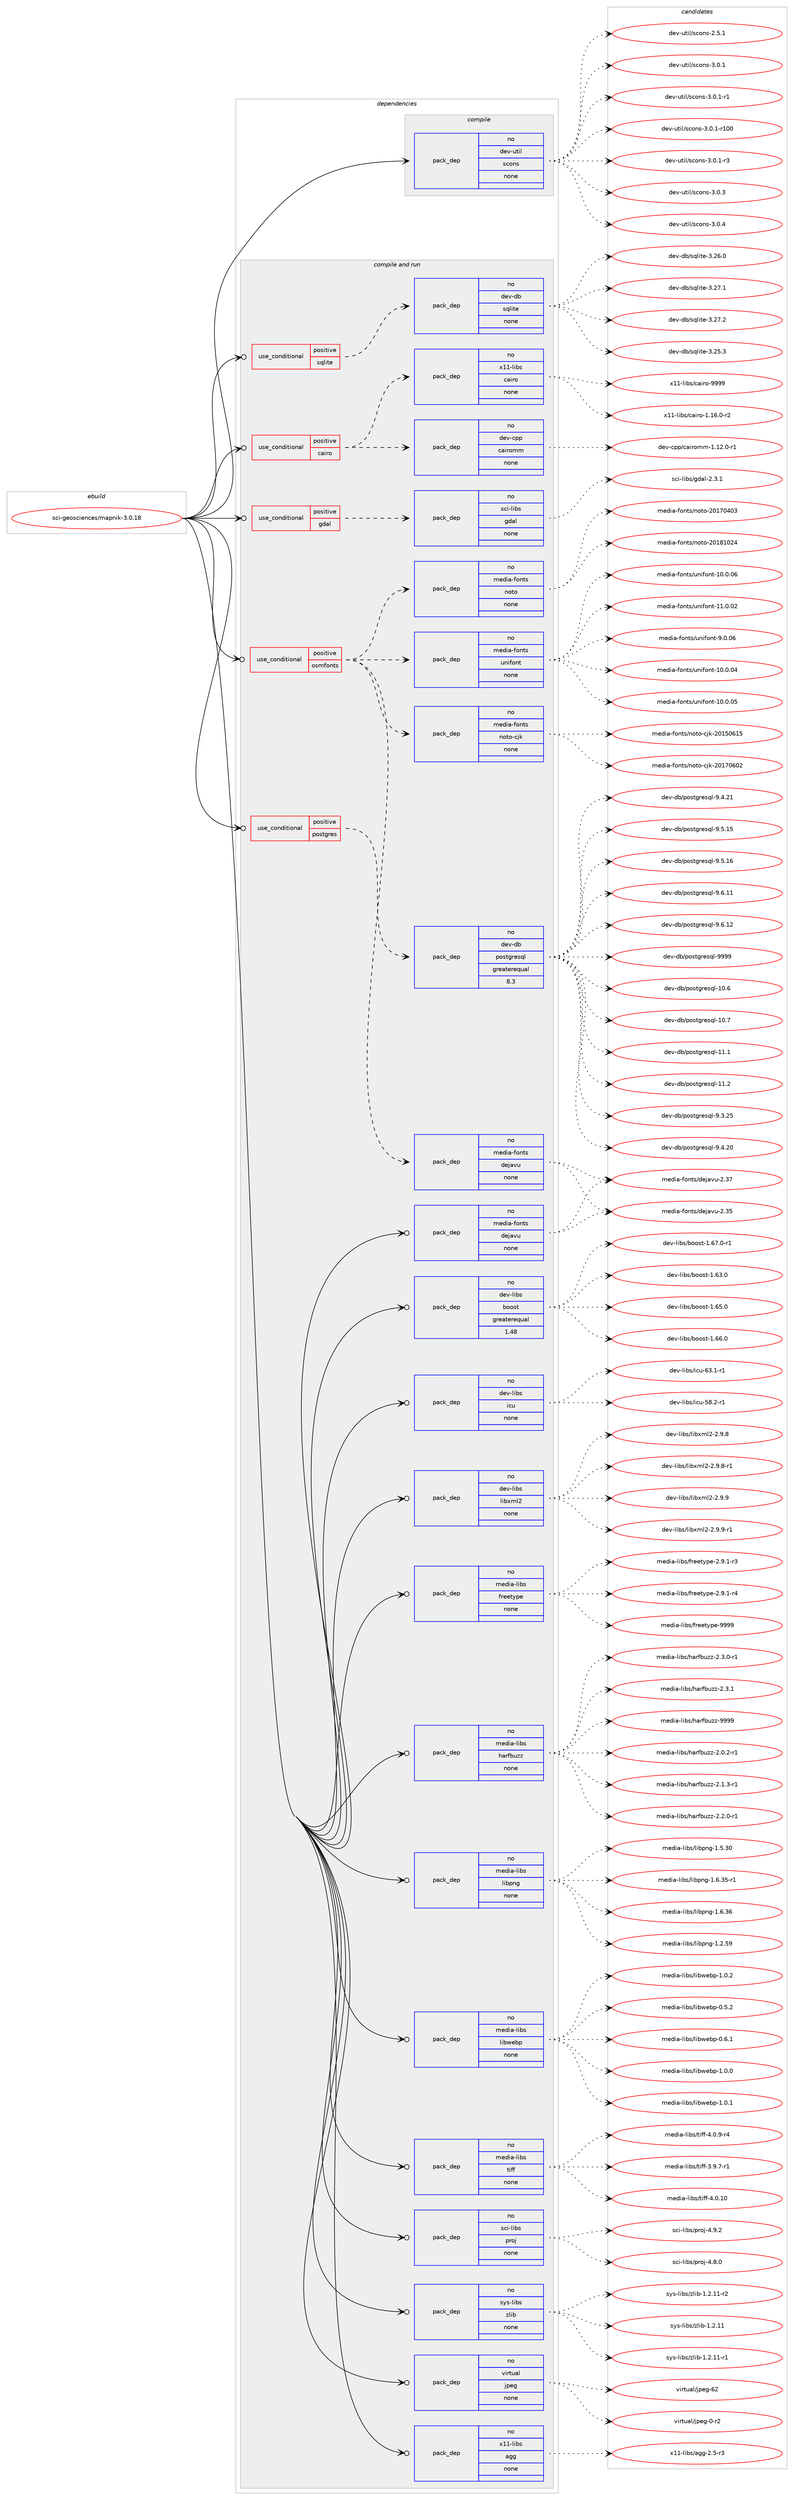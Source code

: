 digraph prolog {

# *************
# Graph options
# *************

newrank=true;
concentrate=true;
compound=true;
graph [rankdir=LR,fontname=Helvetica,fontsize=10,ranksep=1.5];#, ranksep=2.5, nodesep=0.2];
edge  [arrowhead=vee];
node  [fontname=Helvetica,fontsize=10];

# **********
# The ebuild
# **********

subgraph cluster_leftcol {
color=gray;
rank=same;
label=<<i>ebuild</i>>;
id [label="sci-geosciences/mapnik-3.0.18", color=red, width=4, href="../sci-geosciences/mapnik-3.0.18.svg"];
}

# ****************
# The dependencies
# ****************

subgraph cluster_midcol {
color=gray;
label=<<i>dependencies</i>>;
subgraph cluster_compile {
fillcolor="#eeeeee";
style=filled;
label=<<i>compile</i>>;
subgraph pack1210449 {
dependency1690984 [label=<<TABLE BORDER="0" CELLBORDER="1" CELLSPACING="0" CELLPADDING="4" WIDTH="220"><TR><TD ROWSPAN="6" CELLPADDING="30">pack_dep</TD></TR><TR><TD WIDTH="110">no</TD></TR><TR><TD>dev-util</TD></TR><TR><TD>scons</TD></TR><TR><TD>none</TD></TR><TR><TD></TD></TR></TABLE>>, shape=none, color=blue];
}
id:e -> dependency1690984:w [weight=20,style="solid",arrowhead="vee"];
}
subgraph cluster_compileandrun {
fillcolor="#eeeeee";
style=filled;
label=<<i>compile and run</i>>;
subgraph cond452829 {
dependency1690985 [label=<<TABLE BORDER="0" CELLBORDER="1" CELLSPACING="0" CELLPADDING="4"><TR><TD ROWSPAN="3" CELLPADDING="10">use_conditional</TD></TR><TR><TD>positive</TD></TR><TR><TD>cairo</TD></TR></TABLE>>, shape=none, color=red];
subgraph pack1210450 {
dependency1690986 [label=<<TABLE BORDER="0" CELLBORDER="1" CELLSPACING="0" CELLPADDING="4" WIDTH="220"><TR><TD ROWSPAN="6" CELLPADDING="30">pack_dep</TD></TR><TR><TD WIDTH="110">no</TD></TR><TR><TD>x11-libs</TD></TR><TR><TD>cairo</TD></TR><TR><TD>none</TD></TR><TR><TD></TD></TR></TABLE>>, shape=none, color=blue];
}
dependency1690985:e -> dependency1690986:w [weight=20,style="dashed",arrowhead="vee"];
subgraph pack1210451 {
dependency1690987 [label=<<TABLE BORDER="0" CELLBORDER="1" CELLSPACING="0" CELLPADDING="4" WIDTH="220"><TR><TD ROWSPAN="6" CELLPADDING="30">pack_dep</TD></TR><TR><TD WIDTH="110">no</TD></TR><TR><TD>dev-cpp</TD></TR><TR><TD>cairomm</TD></TR><TR><TD>none</TD></TR><TR><TD></TD></TR></TABLE>>, shape=none, color=blue];
}
dependency1690985:e -> dependency1690987:w [weight=20,style="dashed",arrowhead="vee"];
}
id:e -> dependency1690985:w [weight=20,style="solid",arrowhead="odotvee"];
subgraph cond452830 {
dependency1690988 [label=<<TABLE BORDER="0" CELLBORDER="1" CELLSPACING="0" CELLPADDING="4"><TR><TD ROWSPAN="3" CELLPADDING="10">use_conditional</TD></TR><TR><TD>positive</TD></TR><TR><TD>gdal</TD></TR></TABLE>>, shape=none, color=red];
subgraph pack1210452 {
dependency1690989 [label=<<TABLE BORDER="0" CELLBORDER="1" CELLSPACING="0" CELLPADDING="4" WIDTH="220"><TR><TD ROWSPAN="6" CELLPADDING="30">pack_dep</TD></TR><TR><TD WIDTH="110">no</TD></TR><TR><TD>sci-libs</TD></TR><TR><TD>gdal</TD></TR><TR><TD>none</TD></TR><TR><TD></TD></TR></TABLE>>, shape=none, color=blue];
}
dependency1690988:e -> dependency1690989:w [weight=20,style="dashed",arrowhead="vee"];
}
id:e -> dependency1690988:w [weight=20,style="solid",arrowhead="odotvee"];
subgraph cond452831 {
dependency1690990 [label=<<TABLE BORDER="0" CELLBORDER="1" CELLSPACING="0" CELLPADDING="4"><TR><TD ROWSPAN="3" CELLPADDING="10">use_conditional</TD></TR><TR><TD>positive</TD></TR><TR><TD>osmfonts</TD></TR></TABLE>>, shape=none, color=red];
subgraph pack1210453 {
dependency1690991 [label=<<TABLE BORDER="0" CELLBORDER="1" CELLSPACING="0" CELLPADDING="4" WIDTH="220"><TR><TD ROWSPAN="6" CELLPADDING="30">pack_dep</TD></TR><TR><TD WIDTH="110">no</TD></TR><TR><TD>media-fonts</TD></TR><TR><TD>dejavu</TD></TR><TR><TD>none</TD></TR><TR><TD></TD></TR></TABLE>>, shape=none, color=blue];
}
dependency1690990:e -> dependency1690991:w [weight=20,style="dashed",arrowhead="vee"];
subgraph pack1210454 {
dependency1690992 [label=<<TABLE BORDER="0" CELLBORDER="1" CELLSPACING="0" CELLPADDING="4" WIDTH="220"><TR><TD ROWSPAN="6" CELLPADDING="30">pack_dep</TD></TR><TR><TD WIDTH="110">no</TD></TR><TR><TD>media-fonts</TD></TR><TR><TD>noto</TD></TR><TR><TD>none</TD></TR><TR><TD></TD></TR></TABLE>>, shape=none, color=blue];
}
dependency1690990:e -> dependency1690992:w [weight=20,style="dashed",arrowhead="vee"];
subgraph pack1210455 {
dependency1690993 [label=<<TABLE BORDER="0" CELLBORDER="1" CELLSPACING="0" CELLPADDING="4" WIDTH="220"><TR><TD ROWSPAN="6" CELLPADDING="30">pack_dep</TD></TR><TR><TD WIDTH="110">no</TD></TR><TR><TD>media-fonts</TD></TR><TR><TD>noto-cjk</TD></TR><TR><TD>none</TD></TR><TR><TD></TD></TR></TABLE>>, shape=none, color=blue];
}
dependency1690990:e -> dependency1690993:w [weight=20,style="dashed",arrowhead="vee"];
subgraph pack1210456 {
dependency1690994 [label=<<TABLE BORDER="0" CELLBORDER="1" CELLSPACING="0" CELLPADDING="4" WIDTH="220"><TR><TD ROWSPAN="6" CELLPADDING="30">pack_dep</TD></TR><TR><TD WIDTH="110">no</TD></TR><TR><TD>media-fonts</TD></TR><TR><TD>unifont</TD></TR><TR><TD>none</TD></TR><TR><TD></TD></TR></TABLE>>, shape=none, color=blue];
}
dependency1690990:e -> dependency1690994:w [weight=20,style="dashed",arrowhead="vee"];
}
id:e -> dependency1690990:w [weight=20,style="solid",arrowhead="odotvee"];
subgraph cond452832 {
dependency1690995 [label=<<TABLE BORDER="0" CELLBORDER="1" CELLSPACING="0" CELLPADDING="4"><TR><TD ROWSPAN="3" CELLPADDING="10">use_conditional</TD></TR><TR><TD>positive</TD></TR><TR><TD>postgres</TD></TR></TABLE>>, shape=none, color=red];
subgraph pack1210457 {
dependency1690996 [label=<<TABLE BORDER="0" CELLBORDER="1" CELLSPACING="0" CELLPADDING="4" WIDTH="220"><TR><TD ROWSPAN="6" CELLPADDING="30">pack_dep</TD></TR><TR><TD WIDTH="110">no</TD></TR><TR><TD>dev-db</TD></TR><TR><TD>postgresql</TD></TR><TR><TD>greaterequal</TD></TR><TR><TD>8.3</TD></TR></TABLE>>, shape=none, color=blue];
}
dependency1690995:e -> dependency1690996:w [weight=20,style="dashed",arrowhead="vee"];
}
id:e -> dependency1690995:w [weight=20,style="solid",arrowhead="odotvee"];
subgraph cond452833 {
dependency1690997 [label=<<TABLE BORDER="0" CELLBORDER="1" CELLSPACING="0" CELLPADDING="4"><TR><TD ROWSPAN="3" CELLPADDING="10">use_conditional</TD></TR><TR><TD>positive</TD></TR><TR><TD>sqlite</TD></TR></TABLE>>, shape=none, color=red];
subgraph pack1210458 {
dependency1690998 [label=<<TABLE BORDER="0" CELLBORDER="1" CELLSPACING="0" CELLPADDING="4" WIDTH="220"><TR><TD ROWSPAN="6" CELLPADDING="30">pack_dep</TD></TR><TR><TD WIDTH="110">no</TD></TR><TR><TD>dev-db</TD></TR><TR><TD>sqlite</TD></TR><TR><TD>none</TD></TR><TR><TD></TD></TR></TABLE>>, shape=none, color=blue];
}
dependency1690997:e -> dependency1690998:w [weight=20,style="dashed",arrowhead="vee"];
}
id:e -> dependency1690997:w [weight=20,style="solid",arrowhead="odotvee"];
subgraph pack1210459 {
dependency1690999 [label=<<TABLE BORDER="0" CELLBORDER="1" CELLSPACING="0" CELLPADDING="4" WIDTH="220"><TR><TD ROWSPAN="6" CELLPADDING="30">pack_dep</TD></TR><TR><TD WIDTH="110">no</TD></TR><TR><TD>dev-libs</TD></TR><TR><TD>boost</TD></TR><TR><TD>greaterequal</TD></TR><TR><TD>1.48</TD></TR></TABLE>>, shape=none, color=blue];
}
id:e -> dependency1690999:w [weight=20,style="solid",arrowhead="odotvee"];
subgraph pack1210460 {
dependency1691000 [label=<<TABLE BORDER="0" CELLBORDER="1" CELLSPACING="0" CELLPADDING="4" WIDTH="220"><TR><TD ROWSPAN="6" CELLPADDING="30">pack_dep</TD></TR><TR><TD WIDTH="110">no</TD></TR><TR><TD>dev-libs</TD></TR><TR><TD>icu</TD></TR><TR><TD>none</TD></TR><TR><TD></TD></TR></TABLE>>, shape=none, color=blue];
}
id:e -> dependency1691000:w [weight=20,style="solid",arrowhead="odotvee"];
subgraph pack1210461 {
dependency1691001 [label=<<TABLE BORDER="0" CELLBORDER="1" CELLSPACING="0" CELLPADDING="4" WIDTH="220"><TR><TD ROWSPAN="6" CELLPADDING="30">pack_dep</TD></TR><TR><TD WIDTH="110">no</TD></TR><TR><TD>dev-libs</TD></TR><TR><TD>libxml2</TD></TR><TR><TD>none</TD></TR><TR><TD></TD></TR></TABLE>>, shape=none, color=blue];
}
id:e -> dependency1691001:w [weight=20,style="solid",arrowhead="odotvee"];
subgraph pack1210462 {
dependency1691002 [label=<<TABLE BORDER="0" CELLBORDER="1" CELLSPACING="0" CELLPADDING="4" WIDTH="220"><TR><TD ROWSPAN="6" CELLPADDING="30">pack_dep</TD></TR><TR><TD WIDTH="110">no</TD></TR><TR><TD>media-fonts</TD></TR><TR><TD>dejavu</TD></TR><TR><TD>none</TD></TR><TR><TD></TD></TR></TABLE>>, shape=none, color=blue];
}
id:e -> dependency1691002:w [weight=20,style="solid",arrowhead="odotvee"];
subgraph pack1210463 {
dependency1691003 [label=<<TABLE BORDER="0" CELLBORDER="1" CELLSPACING="0" CELLPADDING="4" WIDTH="220"><TR><TD ROWSPAN="6" CELLPADDING="30">pack_dep</TD></TR><TR><TD WIDTH="110">no</TD></TR><TR><TD>media-libs</TD></TR><TR><TD>freetype</TD></TR><TR><TD>none</TD></TR><TR><TD></TD></TR></TABLE>>, shape=none, color=blue];
}
id:e -> dependency1691003:w [weight=20,style="solid",arrowhead="odotvee"];
subgraph pack1210464 {
dependency1691004 [label=<<TABLE BORDER="0" CELLBORDER="1" CELLSPACING="0" CELLPADDING="4" WIDTH="220"><TR><TD ROWSPAN="6" CELLPADDING="30">pack_dep</TD></TR><TR><TD WIDTH="110">no</TD></TR><TR><TD>media-libs</TD></TR><TR><TD>harfbuzz</TD></TR><TR><TD>none</TD></TR><TR><TD></TD></TR></TABLE>>, shape=none, color=blue];
}
id:e -> dependency1691004:w [weight=20,style="solid",arrowhead="odotvee"];
subgraph pack1210465 {
dependency1691005 [label=<<TABLE BORDER="0" CELLBORDER="1" CELLSPACING="0" CELLPADDING="4" WIDTH="220"><TR><TD ROWSPAN="6" CELLPADDING="30">pack_dep</TD></TR><TR><TD WIDTH="110">no</TD></TR><TR><TD>media-libs</TD></TR><TR><TD>libpng</TD></TR><TR><TD>none</TD></TR><TR><TD></TD></TR></TABLE>>, shape=none, color=blue];
}
id:e -> dependency1691005:w [weight=20,style="solid",arrowhead="odotvee"];
subgraph pack1210466 {
dependency1691006 [label=<<TABLE BORDER="0" CELLBORDER="1" CELLSPACING="0" CELLPADDING="4" WIDTH="220"><TR><TD ROWSPAN="6" CELLPADDING="30">pack_dep</TD></TR><TR><TD WIDTH="110">no</TD></TR><TR><TD>media-libs</TD></TR><TR><TD>libwebp</TD></TR><TR><TD>none</TD></TR><TR><TD></TD></TR></TABLE>>, shape=none, color=blue];
}
id:e -> dependency1691006:w [weight=20,style="solid",arrowhead="odotvee"];
subgraph pack1210467 {
dependency1691007 [label=<<TABLE BORDER="0" CELLBORDER="1" CELLSPACING="0" CELLPADDING="4" WIDTH="220"><TR><TD ROWSPAN="6" CELLPADDING="30">pack_dep</TD></TR><TR><TD WIDTH="110">no</TD></TR><TR><TD>media-libs</TD></TR><TR><TD>tiff</TD></TR><TR><TD>none</TD></TR><TR><TD></TD></TR></TABLE>>, shape=none, color=blue];
}
id:e -> dependency1691007:w [weight=20,style="solid",arrowhead="odotvee"];
subgraph pack1210468 {
dependency1691008 [label=<<TABLE BORDER="0" CELLBORDER="1" CELLSPACING="0" CELLPADDING="4" WIDTH="220"><TR><TD ROWSPAN="6" CELLPADDING="30">pack_dep</TD></TR><TR><TD WIDTH="110">no</TD></TR><TR><TD>sci-libs</TD></TR><TR><TD>proj</TD></TR><TR><TD>none</TD></TR><TR><TD></TD></TR></TABLE>>, shape=none, color=blue];
}
id:e -> dependency1691008:w [weight=20,style="solid",arrowhead="odotvee"];
subgraph pack1210469 {
dependency1691009 [label=<<TABLE BORDER="0" CELLBORDER="1" CELLSPACING="0" CELLPADDING="4" WIDTH="220"><TR><TD ROWSPAN="6" CELLPADDING="30">pack_dep</TD></TR><TR><TD WIDTH="110">no</TD></TR><TR><TD>sys-libs</TD></TR><TR><TD>zlib</TD></TR><TR><TD>none</TD></TR><TR><TD></TD></TR></TABLE>>, shape=none, color=blue];
}
id:e -> dependency1691009:w [weight=20,style="solid",arrowhead="odotvee"];
subgraph pack1210470 {
dependency1691010 [label=<<TABLE BORDER="0" CELLBORDER="1" CELLSPACING="0" CELLPADDING="4" WIDTH="220"><TR><TD ROWSPAN="6" CELLPADDING="30">pack_dep</TD></TR><TR><TD WIDTH="110">no</TD></TR><TR><TD>virtual</TD></TR><TR><TD>jpeg</TD></TR><TR><TD>none</TD></TR><TR><TD></TD></TR></TABLE>>, shape=none, color=blue];
}
id:e -> dependency1691010:w [weight=20,style="solid",arrowhead="odotvee"];
subgraph pack1210471 {
dependency1691011 [label=<<TABLE BORDER="0" CELLBORDER="1" CELLSPACING="0" CELLPADDING="4" WIDTH="220"><TR><TD ROWSPAN="6" CELLPADDING="30">pack_dep</TD></TR><TR><TD WIDTH="110">no</TD></TR><TR><TD>x11-libs</TD></TR><TR><TD>agg</TD></TR><TR><TD>none</TD></TR><TR><TD></TD></TR></TABLE>>, shape=none, color=blue];
}
id:e -> dependency1691011:w [weight=20,style="solid",arrowhead="odotvee"];
}
subgraph cluster_run {
fillcolor="#eeeeee";
style=filled;
label=<<i>run</i>>;
}
}

# **************
# The candidates
# **************

subgraph cluster_choices {
rank=same;
color=gray;
label=<<i>candidates</i>>;

subgraph choice1210449 {
color=black;
nodesep=1;
choice100101118451171161051084711599111110115455046534649 [label="dev-util/scons-2.5.1", color=red, width=4,href="../dev-util/scons-2.5.1.svg"];
choice100101118451171161051084711599111110115455146484649 [label="dev-util/scons-3.0.1", color=red, width=4,href="../dev-util/scons-3.0.1.svg"];
choice1001011184511711610510847115991111101154551464846494511449 [label="dev-util/scons-3.0.1-r1", color=red, width=4,href="../dev-util/scons-3.0.1-r1.svg"];
choice10010111845117116105108471159911111011545514648464945114494848 [label="dev-util/scons-3.0.1-r100", color=red, width=4,href="../dev-util/scons-3.0.1-r100.svg"];
choice1001011184511711610510847115991111101154551464846494511451 [label="dev-util/scons-3.0.1-r3", color=red, width=4,href="../dev-util/scons-3.0.1-r3.svg"];
choice100101118451171161051084711599111110115455146484651 [label="dev-util/scons-3.0.3", color=red, width=4,href="../dev-util/scons-3.0.3.svg"];
choice100101118451171161051084711599111110115455146484652 [label="dev-util/scons-3.0.4", color=red, width=4,href="../dev-util/scons-3.0.4.svg"];
dependency1690984:e -> choice100101118451171161051084711599111110115455046534649:w [style=dotted,weight="100"];
dependency1690984:e -> choice100101118451171161051084711599111110115455146484649:w [style=dotted,weight="100"];
dependency1690984:e -> choice1001011184511711610510847115991111101154551464846494511449:w [style=dotted,weight="100"];
dependency1690984:e -> choice10010111845117116105108471159911111011545514648464945114494848:w [style=dotted,weight="100"];
dependency1690984:e -> choice1001011184511711610510847115991111101154551464846494511451:w [style=dotted,weight="100"];
dependency1690984:e -> choice100101118451171161051084711599111110115455146484651:w [style=dotted,weight="100"];
dependency1690984:e -> choice100101118451171161051084711599111110115455146484652:w [style=dotted,weight="100"];
}
subgraph choice1210450 {
color=black;
nodesep=1;
choice12049494510810598115479997105114111454946495446484511450 [label="x11-libs/cairo-1.16.0-r2", color=red, width=4,href="../x11-libs/cairo-1.16.0-r2.svg"];
choice120494945108105981154799971051141114557575757 [label="x11-libs/cairo-9999", color=red, width=4,href="../x11-libs/cairo-9999.svg"];
dependency1690986:e -> choice12049494510810598115479997105114111454946495446484511450:w [style=dotted,weight="100"];
dependency1690986:e -> choice120494945108105981154799971051141114557575757:w [style=dotted,weight="100"];
}
subgraph choice1210451 {
color=black;
nodesep=1;
choice1001011184599112112479997105114111109109454946495046484511449 [label="dev-cpp/cairomm-1.12.0-r1", color=red, width=4,href="../dev-cpp/cairomm-1.12.0-r1.svg"];
dependency1690987:e -> choice1001011184599112112479997105114111109109454946495046484511449:w [style=dotted,weight="100"];
}
subgraph choice1210452 {
color=black;
nodesep=1;
choice1159910545108105981154710310097108455046514649 [label="sci-libs/gdal-2.3.1", color=red, width=4,href="../sci-libs/gdal-2.3.1.svg"];
dependency1690989:e -> choice1159910545108105981154710310097108455046514649:w [style=dotted,weight="100"];
}
subgraph choice1210453 {
color=black;
nodesep=1;
choice109101100105974510211111011611547100101106971181174550465153 [label="media-fonts/dejavu-2.35", color=red, width=4,href="../media-fonts/dejavu-2.35.svg"];
choice109101100105974510211111011611547100101106971181174550465155 [label="media-fonts/dejavu-2.37", color=red, width=4,href="../media-fonts/dejavu-2.37.svg"];
dependency1690991:e -> choice109101100105974510211111011611547100101106971181174550465153:w [style=dotted,weight="100"];
dependency1690991:e -> choice109101100105974510211111011611547100101106971181174550465155:w [style=dotted,weight="100"];
}
subgraph choice1210454 {
color=black;
nodesep=1;
choice109101100105974510211111011611547110111116111455048495548524851 [label="media-fonts/noto-20170403", color=red, width=4,href="../media-fonts/noto-20170403.svg"];
choice109101100105974510211111011611547110111116111455048495649485052 [label="media-fonts/noto-20181024", color=red, width=4,href="../media-fonts/noto-20181024.svg"];
dependency1690992:e -> choice109101100105974510211111011611547110111116111455048495548524851:w [style=dotted,weight="100"];
dependency1690992:e -> choice109101100105974510211111011611547110111116111455048495649485052:w [style=dotted,weight="100"];
}
subgraph choice1210455 {
color=black;
nodesep=1;
choice1091011001059745102111110116115471101111161114599106107455048495348544953 [label="media-fonts/noto-cjk-20150615", color=red, width=4,href="../media-fonts/noto-cjk-20150615.svg"];
choice1091011001059745102111110116115471101111161114599106107455048495548544850 [label="media-fonts/noto-cjk-20170602", color=red, width=4,href="../media-fonts/noto-cjk-20170602.svg"];
dependency1690993:e -> choice1091011001059745102111110116115471101111161114599106107455048495348544953:w [style=dotted,weight="100"];
dependency1690993:e -> choice1091011001059745102111110116115471101111161114599106107455048495548544850:w [style=dotted,weight="100"];
}
subgraph choice1210456 {
color=black;
nodesep=1;
choice1091011001059745102111110116115471171101051021111101164549484648464852 [label="media-fonts/unifont-10.0.04", color=red, width=4,href="../media-fonts/unifont-10.0.04.svg"];
choice1091011001059745102111110116115471171101051021111101164549484648464853 [label="media-fonts/unifont-10.0.05", color=red, width=4,href="../media-fonts/unifont-10.0.05.svg"];
choice1091011001059745102111110116115471171101051021111101164549484648464854 [label="media-fonts/unifont-10.0.06", color=red, width=4,href="../media-fonts/unifont-10.0.06.svg"];
choice1091011001059745102111110116115471171101051021111101164549494648464850 [label="media-fonts/unifont-11.0.02", color=red, width=4,href="../media-fonts/unifont-11.0.02.svg"];
choice10910110010597451021111101161154711711010510211111011645574648464854 [label="media-fonts/unifont-9.0.06", color=red, width=4,href="../media-fonts/unifont-9.0.06.svg"];
dependency1690994:e -> choice1091011001059745102111110116115471171101051021111101164549484648464852:w [style=dotted,weight="100"];
dependency1690994:e -> choice1091011001059745102111110116115471171101051021111101164549484648464853:w [style=dotted,weight="100"];
dependency1690994:e -> choice1091011001059745102111110116115471171101051021111101164549484648464854:w [style=dotted,weight="100"];
dependency1690994:e -> choice1091011001059745102111110116115471171101051021111101164549494648464850:w [style=dotted,weight="100"];
dependency1690994:e -> choice10910110010597451021111101161154711711010510211111011645574648464854:w [style=dotted,weight="100"];
}
subgraph choice1210457 {
color=black;
nodesep=1;
choice1001011184510098471121111151161031141011151131084549484654 [label="dev-db/postgresql-10.6", color=red, width=4,href="../dev-db/postgresql-10.6.svg"];
choice1001011184510098471121111151161031141011151131084549484655 [label="dev-db/postgresql-10.7", color=red, width=4,href="../dev-db/postgresql-10.7.svg"];
choice1001011184510098471121111151161031141011151131084549494649 [label="dev-db/postgresql-11.1", color=red, width=4,href="../dev-db/postgresql-11.1.svg"];
choice1001011184510098471121111151161031141011151131084549494650 [label="dev-db/postgresql-11.2", color=red, width=4,href="../dev-db/postgresql-11.2.svg"];
choice10010111845100984711211111511610311410111511310845574651465053 [label="dev-db/postgresql-9.3.25", color=red, width=4,href="../dev-db/postgresql-9.3.25.svg"];
choice10010111845100984711211111511610311410111511310845574652465048 [label="dev-db/postgresql-9.4.20", color=red, width=4,href="../dev-db/postgresql-9.4.20.svg"];
choice10010111845100984711211111511610311410111511310845574652465049 [label="dev-db/postgresql-9.4.21", color=red, width=4,href="../dev-db/postgresql-9.4.21.svg"];
choice10010111845100984711211111511610311410111511310845574653464953 [label="dev-db/postgresql-9.5.15", color=red, width=4,href="../dev-db/postgresql-9.5.15.svg"];
choice10010111845100984711211111511610311410111511310845574653464954 [label="dev-db/postgresql-9.5.16", color=red, width=4,href="../dev-db/postgresql-9.5.16.svg"];
choice10010111845100984711211111511610311410111511310845574654464949 [label="dev-db/postgresql-9.6.11", color=red, width=4,href="../dev-db/postgresql-9.6.11.svg"];
choice10010111845100984711211111511610311410111511310845574654464950 [label="dev-db/postgresql-9.6.12", color=red, width=4,href="../dev-db/postgresql-9.6.12.svg"];
choice1001011184510098471121111151161031141011151131084557575757 [label="dev-db/postgresql-9999", color=red, width=4,href="../dev-db/postgresql-9999.svg"];
dependency1690996:e -> choice1001011184510098471121111151161031141011151131084549484654:w [style=dotted,weight="100"];
dependency1690996:e -> choice1001011184510098471121111151161031141011151131084549484655:w [style=dotted,weight="100"];
dependency1690996:e -> choice1001011184510098471121111151161031141011151131084549494649:w [style=dotted,weight="100"];
dependency1690996:e -> choice1001011184510098471121111151161031141011151131084549494650:w [style=dotted,weight="100"];
dependency1690996:e -> choice10010111845100984711211111511610311410111511310845574651465053:w [style=dotted,weight="100"];
dependency1690996:e -> choice10010111845100984711211111511610311410111511310845574652465048:w [style=dotted,weight="100"];
dependency1690996:e -> choice10010111845100984711211111511610311410111511310845574652465049:w [style=dotted,weight="100"];
dependency1690996:e -> choice10010111845100984711211111511610311410111511310845574653464953:w [style=dotted,weight="100"];
dependency1690996:e -> choice10010111845100984711211111511610311410111511310845574653464954:w [style=dotted,weight="100"];
dependency1690996:e -> choice10010111845100984711211111511610311410111511310845574654464949:w [style=dotted,weight="100"];
dependency1690996:e -> choice10010111845100984711211111511610311410111511310845574654464950:w [style=dotted,weight="100"];
dependency1690996:e -> choice1001011184510098471121111151161031141011151131084557575757:w [style=dotted,weight="100"];
}
subgraph choice1210458 {
color=black;
nodesep=1;
choice10010111845100984711511310810511610145514650534651 [label="dev-db/sqlite-3.25.3", color=red, width=4,href="../dev-db/sqlite-3.25.3.svg"];
choice10010111845100984711511310810511610145514650544648 [label="dev-db/sqlite-3.26.0", color=red, width=4,href="../dev-db/sqlite-3.26.0.svg"];
choice10010111845100984711511310810511610145514650554649 [label="dev-db/sqlite-3.27.1", color=red, width=4,href="../dev-db/sqlite-3.27.1.svg"];
choice10010111845100984711511310810511610145514650554650 [label="dev-db/sqlite-3.27.2", color=red, width=4,href="../dev-db/sqlite-3.27.2.svg"];
dependency1690998:e -> choice10010111845100984711511310810511610145514650534651:w [style=dotted,weight="100"];
dependency1690998:e -> choice10010111845100984711511310810511610145514650544648:w [style=dotted,weight="100"];
dependency1690998:e -> choice10010111845100984711511310810511610145514650554649:w [style=dotted,weight="100"];
dependency1690998:e -> choice10010111845100984711511310810511610145514650554650:w [style=dotted,weight="100"];
}
subgraph choice1210459 {
color=black;
nodesep=1;
choice1001011184510810598115479811111111511645494654514648 [label="dev-libs/boost-1.63.0", color=red, width=4,href="../dev-libs/boost-1.63.0.svg"];
choice1001011184510810598115479811111111511645494654534648 [label="dev-libs/boost-1.65.0", color=red, width=4,href="../dev-libs/boost-1.65.0.svg"];
choice1001011184510810598115479811111111511645494654544648 [label="dev-libs/boost-1.66.0", color=red, width=4,href="../dev-libs/boost-1.66.0.svg"];
choice10010111845108105981154798111111115116454946545546484511449 [label="dev-libs/boost-1.67.0-r1", color=red, width=4,href="../dev-libs/boost-1.67.0-r1.svg"];
dependency1690999:e -> choice1001011184510810598115479811111111511645494654514648:w [style=dotted,weight="100"];
dependency1690999:e -> choice1001011184510810598115479811111111511645494654534648:w [style=dotted,weight="100"];
dependency1690999:e -> choice1001011184510810598115479811111111511645494654544648:w [style=dotted,weight="100"];
dependency1690999:e -> choice10010111845108105981154798111111115116454946545546484511449:w [style=dotted,weight="100"];
}
subgraph choice1210460 {
color=black;
nodesep=1;
choice1001011184510810598115471059911745535646504511449 [label="dev-libs/icu-58.2-r1", color=red, width=4,href="../dev-libs/icu-58.2-r1.svg"];
choice1001011184510810598115471059911745545146494511449 [label="dev-libs/icu-63.1-r1", color=red, width=4,href="../dev-libs/icu-63.1-r1.svg"];
dependency1691000:e -> choice1001011184510810598115471059911745535646504511449:w [style=dotted,weight="100"];
dependency1691000:e -> choice1001011184510810598115471059911745545146494511449:w [style=dotted,weight="100"];
}
subgraph choice1210461 {
color=black;
nodesep=1;
choice1001011184510810598115471081059812010910850455046574656 [label="dev-libs/libxml2-2.9.8", color=red, width=4,href="../dev-libs/libxml2-2.9.8.svg"];
choice10010111845108105981154710810598120109108504550465746564511449 [label="dev-libs/libxml2-2.9.8-r1", color=red, width=4,href="../dev-libs/libxml2-2.9.8-r1.svg"];
choice1001011184510810598115471081059812010910850455046574657 [label="dev-libs/libxml2-2.9.9", color=red, width=4,href="../dev-libs/libxml2-2.9.9.svg"];
choice10010111845108105981154710810598120109108504550465746574511449 [label="dev-libs/libxml2-2.9.9-r1", color=red, width=4,href="../dev-libs/libxml2-2.9.9-r1.svg"];
dependency1691001:e -> choice1001011184510810598115471081059812010910850455046574656:w [style=dotted,weight="100"];
dependency1691001:e -> choice10010111845108105981154710810598120109108504550465746564511449:w [style=dotted,weight="100"];
dependency1691001:e -> choice1001011184510810598115471081059812010910850455046574657:w [style=dotted,weight="100"];
dependency1691001:e -> choice10010111845108105981154710810598120109108504550465746574511449:w [style=dotted,weight="100"];
}
subgraph choice1210462 {
color=black;
nodesep=1;
choice109101100105974510211111011611547100101106971181174550465153 [label="media-fonts/dejavu-2.35", color=red, width=4,href="../media-fonts/dejavu-2.35.svg"];
choice109101100105974510211111011611547100101106971181174550465155 [label="media-fonts/dejavu-2.37", color=red, width=4,href="../media-fonts/dejavu-2.37.svg"];
dependency1691002:e -> choice109101100105974510211111011611547100101106971181174550465153:w [style=dotted,weight="100"];
dependency1691002:e -> choice109101100105974510211111011611547100101106971181174550465155:w [style=dotted,weight="100"];
}
subgraph choice1210463 {
color=black;
nodesep=1;
choice109101100105974510810598115471021141011011161211121014550465746494511451 [label="media-libs/freetype-2.9.1-r3", color=red, width=4,href="../media-libs/freetype-2.9.1-r3.svg"];
choice109101100105974510810598115471021141011011161211121014550465746494511452 [label="media-libs/freetype-2.9.1-r4", color=red, width=4,href="../media-libs/freetype-2.9.1-r4.svg"];
choice109101100105974510810598115471021141011011161211121014557575757 [label="media-libs/freetype-9999", color=red, width=4,href="../media-libs/freetype-9999.svg"];
dependency1691003:e -> choice109101100105974510810598115471021141011011161211121014550465746494511451:w [style=dotted,weight="100"];
dependency1691003:e -> choice109101100105974510810598115471021141011011161211121014550465746494511452:w [style=dotted,weight="100"];
dependency1691003:e -> choice109101100105974510810598115471021141011011161211121014557575757:w [style=dotted,weight="100"];
}
subgraph choice1210464 {
color=black;
nodesep=1;
choice1091011001059745108105981154710497114102981171221224550464846504511449 [label="media-libs/harfbuzz-2.0.2-r1", color=red, width=4,href="../media-libs/harfbuzz-2.0.2-r1.svg"];
choice1091011001059745108105981154710497114102981171221224550464946514511449 [label="media-libs/harfbuzz-2.1.3-r1", color=red, width=4,href="../media-libs/harfbuzz-2.1.3-r1.svg"];
choice1091011001059745108105981154710497114102981171221224550465046484511449 [label="media-libs/harfbuzz-2.2.0-r1", color=red, width=4,href="../media-libs/harfbuzz-2.2.0-r1.svg"];
choice1091011001059745108105981154710497114102981171221224550465146484511449 [label="media-libs/harfbuzz-2.3.0-r1", color=red, width=4,href="../media-libs/harfbuzz-2.3.0-r1.svg"];
choice109101100105974510810598115471049711410298117122122455046514649 [label="media-libs/harfbuzz-2.3.1", color=red, width=4,href="../media-libs/harfbuzz-2.3.1.svg"];
choice1091011001059745108105981154710497114102981171221224557575757 [label="media-libs/harfbuzz-9999", color=red, width=4,href="../media-libs/harfbuzz-9999.svg"];
dependency1691004:e -> choice1091011001059745108105981154710497114102981171221224550464846504511449:w [style=dotted,weight="100"];
dependency1691004:e -> choice1091011001059745108105981154710497114102981171221224550464946514511449:w [style=dotted,weight="100"];
dependency1691004:e -> choice1091011001059745108105981154710497114102981171221224550465046484511449:w [style=dotted,weight="100"];
dependency1691004:e -> choice1091011001059745108105981154710497114102981171221224550465146484511449:w [style=dotted,weight="100"];
dependency1691004:e -> choice109101100105974510810598115471049711410298117122122455046514649:w [style=dotted,weight="100"];
dependency1691004:e -> choice1091011001059745108105981154710497114102981171221224557575757:w [style=dotted,weight="100"];
}
subgraph choice1210465 {
color=black;
nodesep=1;
choice109101100105974510810598115471081059811211010345494650465357 [label="media-libs/libpng-1.2.59", color=red, width=4,href="../media-libs/libpng-1.2.59.svg"];
choice109101100105974510810598115471081059811211010345494653465148 [label="media-libs/libpng-1.5.30", color=red, width=4,href="../media-libs/libpng-1.5.30.svg"];
choice1091011001059745108105981154710810598112110103454946544651534511449 [label="media-libs/libpng-1.6.35-r1", color=red, width=4,href="../media-libs/libpng-1.6.35-r1.svg"];
choice109101100105974510810598115471081059811211010345494654465154 [label="media-libs/libpng-1.6.36", color=red, width=4,href="../media-libs/libpng-1.6.36.svg"];
dependency1691005:e -> choice109101100105974510810598115471081059811211010345494650465357:w [style=dotted,weight="100"];
dependency1691005:e -> choice109101100105974510810598115471081059811211010345494653465148:w [style=dotted,weight="100"];
dependency1691005:e -> choice1091011001059745108105981154710810598112110103454946544651534511449:w [style=dotted,weight="100"];
dependency1691005:e -> choice109101100105974510810598115471081059811211010345494654465154:w [style=dotted,weight="100"];
}
subgraph choice1210466 {
color=black;
nodesep=1;
choice109101100105974510810598115471081059811910198112454846534650 [label="media-libs/libwebp-0.5.2", color=red, width=4,href="../media-libs/libwebp-0.5.2.svg"];
choice109101100105974510810598115471081059811910198112454846544649 [label="media-libs/libwebp-0.6.1", color=red, width=4,href="../media-libs/libwebp-0.6.1.svg"];
choice109101100105974510810598115471081059811910198112454946484648 [label="media-libs/libwebp-1.0.0", color=red, width=4,href="../media-libs/libwebp-1.0.0.svg"];
choice109101100105974510810598115471081059811910198112454946484649 [label="media-libs/libwebp-1.0.1", color=red, width=4,href="../media-libs/libwebp-1.0.1.svg"];
choice109101100105974510810598115471081059811910198112454946484650 [label="media-libs/libwebp-1.0.2", color=red, width=4,href="../media-libs/libwebp-1.0.2.svg"];
dependency1691006:e -> choice109101100105974510810598115471081059811910198112454846534650:w [style=dotted,weight="100"];
dependency1691006:e -> choice109101100105974510810598115471081059811910198112454846544649:w [style=dotted,weight="100"];
dependency1691006:e -> choice109101100105974510810598115471081059811910198112454946484648:w [style=dotted,weight="100"];
dependency1691006:e -> choice109101100105974510810598115471081059811910198112454946484649:w [style=dotted,weight="100"];
dependency1691006:e -> choice109101100105974510810598115471081059811910198112454946484650:w [style=dotted,weight="100"];
}
subgraph choice1210467 {
color=black;
nodesep=1;
choice109101100105974510810598115471161051021024551465746554511449 [label="media-libs/tiff-3.9.7-r1", color=red, width=4,href="../media-libs/tiff-3.9.7-r1.svg"];
choice1091011001059745108105981154711610510210245524648464948 [label="media-libs/tiff-4.0.10", color=red, width=4,href="../media-libs/tiff-4.0.10.svg"];
choice109101100105974510810598115471161051021024552464846574511452 [label="media-libs/tiff-4.0.9-r4", color=red, width=4,href="../media-libs/tiff-4.0.9-r4.svg"];
dependency1691007:e -> choice109101100105974510810598115471161051021024551465746554511449:w [style=dotted,weight="100"];
dependency1691007:e -> choice1091011001059745108105981154711610510210245524648464948:w [style=dotted,weight="100"];
dependency1691007:e -> choice109101100105974510810598115471161051021024552464846574511452:w [style=dotted,weight="100"];
}
subgraph choice1210468 {
color=black;
nodesep=1;
choice11599105451081059811547112114111106455246564648 [label="sci-libs/proj-4.8.0", color=red, width=4,href="../sci-libs/proj-4.8.0.svg"];
choice11599105451081059811547112114111106455246574650 [label="sci-libs/proj-4.9.2", color=red, width=4,href="../sci-libs/proj-4.9.2.svg"];
dependency1691008:e -> choice11599105451081059811547112114111106455246564648:w [style=dotted,weight="100"];
dependency1691008:e -> choice11599105451081059811547112114111106455246574650:w [style=dotted,weight="100"];
}
subgraph choice1210469 {
color=black;
nodesep=1;
choice1151211154510810598115471221081059845494650464949 [label="sys-libs/zlib-1.2.11", color=red, width=4,href="../sys-libs/zlib-1.2.11.svg"];
choice11512111545108105981154712210810598454946504649494511449 [label="sys-libs/zlib-1.2.11-r1", color=red, width=4,href="../sys-libs/zlib-1.2.11-r1.svg"];
choice11512111545108105981154712210810598454946504649494511450 [label="sys-libs/zlib-1.2.11-r2", color=red, width=4,href="../sys-libs/zlib-1.2.11-r2.svg"];
dependency1691009:e -> choice1151211154510810598115471221081059845494650464949:w [style=dotted,weight="100"];
dependency1691009:e -> choice11512111545108105981154712210810598454946504649494511449:w [style=dotted,weight="100"];
dependency1691009:e -> choice11512111545108105981154712210810598454946504649494511450:w [style=dotted,weight="100"];
}
subgraph choice1210470 {
color=black;
nodesep=1;
choice118105114116117971084710611210110345484511450 [label="virtual/jpeg-0-r2", color=red, width=4,href="../virtual/jpeg-0-r2.svg"];
choice1181051141161179710847106112101103455450 [label="virtual/jpeg-62", color=red, width=4,href="../virtual/jpeg-62.svg"];
dependency1691010:e -> choice118105114116117971084710611210110345484511450:w [style=dotted,weight="100"];
dependency1691010:e -> choice1181051141161179710847106112101103455450:w [style=dotted,weight="100"];
}
subgraph choice1210471 {
color=black;
nodesep=1;
choice120494945108105981154797103103455046534511451 [label="x11-libs/agg-2.5-r3", color=red, width=4,href="../x11-libs/agg-2.5-r3.svg"];
dependency1691011:e -> choice120494945108105981154797103103455046534511451:w [style=dotted,weight="100"];
}
}

}
